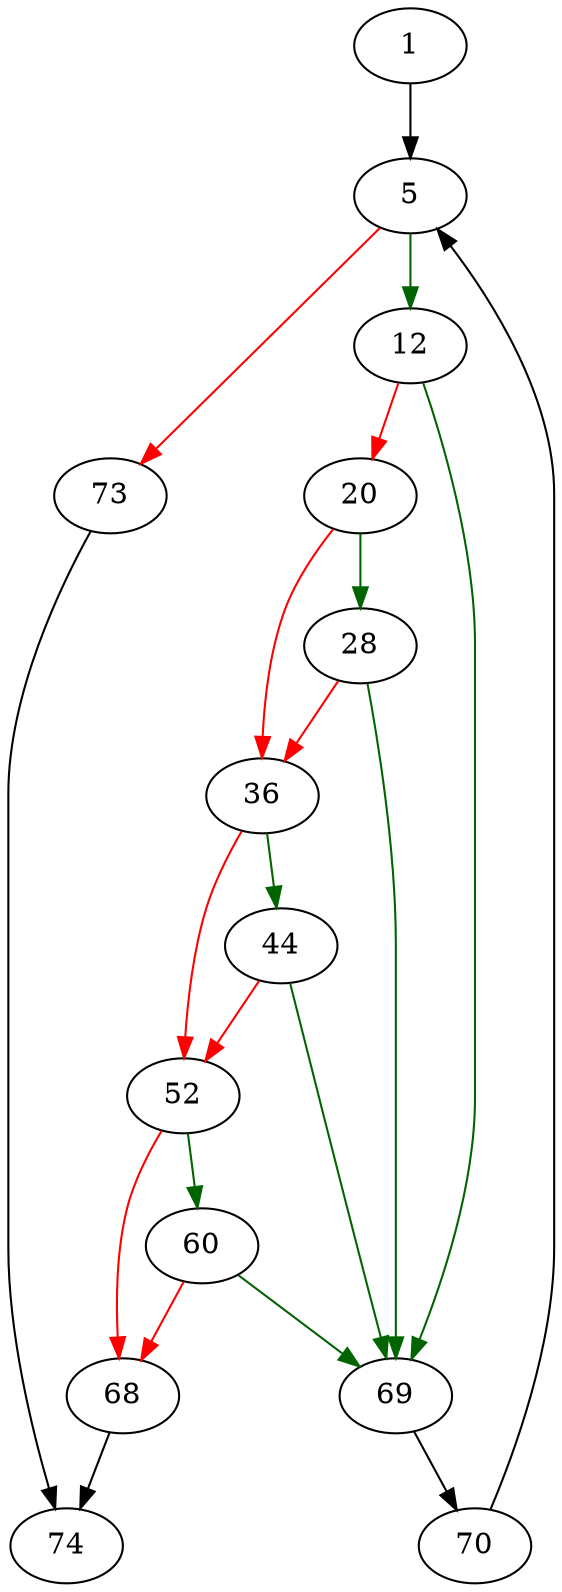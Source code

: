 strict digraph "idxIdentifierRequiresQuotes" {
	// Node definitions.
	1 [entry=true];
	5;
	12;
	73;
	69;
	20;
	28;
	36;
	44;
	52;
	60;
	68;
	74;
	70;

	// Edge definitions.
	1 -> 5;
	5 -> 12 [
		color=darkgreen
		cond=true
	];
	5 -> 73 [
		color=red
		cond=false
	];
	12 -> 69 [
		color=darkgreen
		cond=true
	];
	12 -> 20 [
		color=red
		cond=false
	];
	73 -> 74;
	69 -> 70;
	20 -> 28 [
		color=darkgreen
		cond=true
	];
	20 -> 36 [
		color=red
		cond=false
	];
	28 -> 69 [
		color=darkgreen
		cond=true
	];
	28 -> 36 [
		color=red
		cond=false
	];
	36 -> 44 [
		color=darkgreen
		cond=true
	];
	36 -> 52 [
		color=red
		cond=false
	];
	44 -> 69 [
		color=darkgreen
		cond=true
	];
	44 -> 52 [
		color=red
		cond=false
	];
	52 -> 60 [
		color=darkgreen
		cond=true
	];
	52 -> 68 [
		color=red
		cond=false
	];
	60 -> 69 [
		color=darkgreen
		cond=true
	];
	60 -> 68 [
		color=red
		cond=false
	];
	68 -> 74;
	70 -> 5;
}